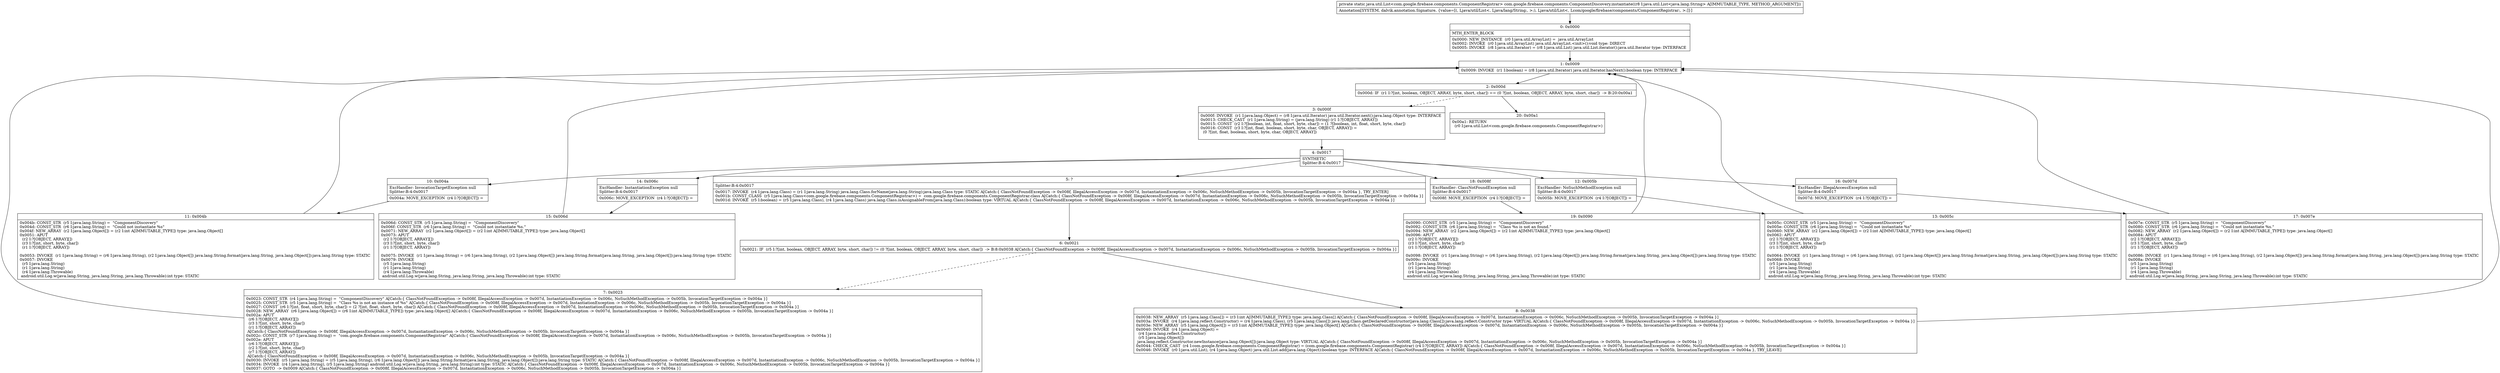 digraph "CFG forcom.google.firebase.components.ComponentDiscovery.instantiate(Ljava\/util\/List;)Ljava\/util\/List;" {
Node_0 [shape=record,label="{0\:\ 0x0000|MTH_ENTER_BLOCK\l|0x0000: NEW_INSTANCE  (r0 I:java.util.ArrayList) =  java.util.ArrayList \l0x0002: INVOKE  (r0 I:java.util.ArrayList) java.util.ArrayList.\<init\>():void type: DIRECT \l0x0005: INVOKE  (r8 I:java.util.Iterator) = (r8 I:java.util.List) java.util.List.iterator():java.util.Iterator type: INTERFACE \l}"];
Node_1 [shape=record,label="{1\:\ 0x0009|0x0009: INVOKE  (r1 I:boolean) = (r8 I:java.util.Iterator) java.util.Iterator.hasNext():boolean type: INTERFACE \l}"];
Node_2 [shape=record,label="{2\:\ 0x000d|0x000d: IF  (r1 I:?[int, boolean, OBJECT, ARRAY, byte, short, char]) == (0 ?[int, boolean, OBJECT, ARRAY, byte, short, char])  \-\> B:20:0x00a1 \l}"];
Node_3 [shape=record,label="{3\:\ 0x000f|0x000f: INVOKE  (r1 I:java.lang.Object) = (r8 I:java.util.Iterator) java.util.Iterator.next():java.lang.Object type: INTERFACE \l0x0013: CHECK_CAST  (r1 I:java.lang.String) = (java.lang.String) (r1 I:?[OBJECT, ARRAY]) \l0x0015: CONST  (r2 I:?[boolean, int, float, short, byte, char]) = (1 ?[boolean, int, float, short, byte, char]) \l0x0016: CONST  (r3 I:?[int, float, boolean, short, byte, char, OBJECT, ARRAY]) = \l  (0 ?[int, float, boolean, short, byte, char, OBJECT, ARRAY])\l \l}"];
Node_4 [shape=record,label="{4\:\ 0x0017|SYNTHETIC\lSplitter:B:4:0x0017\l}"];
Node_5 [shape=record,label="{5\:\ ?|Splitter:B:4:0x0017\l|0x0017: INVOKE  (r4 I:java.lang.Class) = (r1 I:java.lang.String) java.lang.Class.forName(java.lang.String):java.lang.Class type: STATIC A[Catch:\{ ClassNotFoundException \-\> 0x008f, IllegalAccessException \-\> 0x007d, InstantiationException \-\> 0x006c, NoSuchMethodException \-\> 0x005b, InvocationTargetException \-\> 0x004a \}, TRY_ENTER]\l0x001b: CONST_CLASS  (r5 I:java.lang.Class\<com.google.firebase.components.ComponentRegistrar\>) =  com.google.firebase.components.ComponentRegistrar.class A[Catch:\{ ClassNotFoundException \-\> 0x008f, IllegalAccessException \-\> 0x007d, InstantiationException \-\> 0x006c, NoSuchMethodException \-\> 0x005b, InvocationTargetException \-\> 0x004a \}]\l0x001d: INVOKE  (r5 I:boolean) = (r5 I:java.lang.Class), (r4 I:java.lang.Class) java.lang.Class.isAssignableFrom(java.lang.Class):boolean type: VIRTUAL A[Catch:\{ ClassNotFoundException \-\> 0x008f, IllegalAccessException \-\> 0x007d, InstantiationException \-\> 0x006c, NoSuchMethodException \-\> 0x005b, InvocationTargetException \-\> 0x004a \}]\l}"];
Node_6 [shape=record,label="{6\:\ 0x0021|0x0021: IF  (r5 I:?[int, boolean, OBJECT, ARRAY, byte, short, char]) != (0 ?[int, boolean, OBJECT, ARRAY, byte, short, char])  \-\> B:8:0x0038 A[Catch:\{ ClassNotFoundException \-\> 0x008f, IllegalAccessException \-\> 0x007d, InstantiationException \-\> 0x006c, NoSuchMethodException \-\> 0x005b, InvocationTargetException \-\> 0x004a \}]\l}"];
Node_7 [shape=record,label="{7\:\ 0x0023|0x0023: CONST_STR  (r4 I:java.lang.String) =  \"ComponentDiscovery\" A[Catch:\{ ClassNotFoundException \-\> 0x008f, IllegalAccessException \-\> 0x007d, InstantiationException \-\> 0x006c, NoSuchMethodException \-\> 0x005b, InvocationTargetException \-\> 0x004a \}]\l0x0025: CONST_STR  (r5 I:java.lang.String) =  \"Class %s is not an instance of %s\" A[Catch:\{ ClassNotFoundException \-\> 0x008f, IllegalAccessException \-\> 0x007d, InstantiationException \-\> 0x006c, NoSuchMethodException \-\> 0x005b, InvocationTargetException \-\> 0x004a \}]\l0x0027: CONST  (r6 I:?[int, float, short, byte, char]) = (2 ?[int, float, short, byte, char]) A[Catch:\{ ClassNotFoundException \-\> 0x008f, IllegalAccessException \-\> 0x007d, InstantiationException \-\> 0x006c, NoSuchMethodException \-\> 0x005b, InvocationTargetException \-\> 0x004a \}]\l0x0028: NEW_ARRAY  (r6 I:java.lang.Object[]) = (r6 I:int A[IMMUTABLE_TYPE]) type: java.lang.Object[] A[Catch:\{ ClassNotFoundException \-\> 0x008f, IllegalAccessException \-\> 0x007d, InstantiationException \-\> 0x006c, NoSuchMethodException \-\> 0x005b, InvocationTargetException \-\> 0x004a \}]\l0x002a: APUT  \l  (r6 I:?[OBJECT, ARRAY][])\l  (r3 I:?[int, short, byte, char])\l  (r1 I:?[OBJECT, ARRAY])\l A[Catch:\{ ClassNotFoundException \-\> 0x008f, IllegalAccessException \-\> 0x007d, InstantiationException \-\> 0x006c, NoSuchMethodException \-\> 0x005b, InvocationTargetException \-\> 0x004a \}]\l0x002c: CONST_STR  (r7 I:java.lang.String) =  \"com.google.firebase.components.ComponentRegistrar\" A[Catch:\{ ClassNotFoundException \-\> 0x008f, IllegalAccessException \-\> 0x007d, InstantiationException \-\> 0x006c, NoSuchMethodException \-\> 0x005b, InvocationTargetException \-\> 0x004a \}]\l0x002e: APUT  \l  (r6 I:?[OBJECT, ARRAY][])\l  (r2 I:?[int, short, byte, char])\l  (r7 I:?[OBJECT, ARRAY])\l A[Catch:\{ ClassNotFoundException \-\> 0x008f, IllegalAccessException \-\> 0x007d, InstantiationException \-\> 0x006c, NoSuchMethodException \-\> 0x005b, InvocationTargetException \-\> 0x004a \}]\l0x0030: INVOKE  (r5 I:java.lang.String) = (r5 I:java.lang.String), (r6 I:java.lang.Object[]) java.lang.String.format(java.lang.String, java.lang.Object[]):java.lang.String type: STATIC A[Catch:\{ ClassNotFoundException \-\> 0x008f, IllegalAccessException \-\> 0x007d, InstantiationException \-\> 0x006c, NoSuchMethodException \-\> 0x005b, InvocationTargetException \-\> 0x004a \}]\l0x0034: INVOKE  (r4 I:java.lang.String), (r5 I:java.lang.String) android.util.Log.w(java.lang.String, java.lang.String):int type: STATIC A[Catch:\{ ClassNotFoundException \-\> 0x008f, IllegalAccessException \-\> 0x007d, InstantiationException \-\> 0x006c, NoSuchMethodException \-\> 0x005b, InvocationTargetException \-\> 0x004a \}]\l0x0037: GOTO  \-\> 0x0009 A[Catch:\{ ClassNotFoundException \-\> 0x008f, IllegalAccessException \-\> 0x007d, InstantiationException \-\> 0x006c, NoSuchMethodException \-\> 0x005b, InvocationTargetException \-\> 0x004a \}]\l}"];
Node_8 [shape=record,label="{8\:\ 0x0038|0x0038: NEW_ARRAY  (r5 I:java.lang.Class[]) = (r3 I:int A[IMMUTABLE_TYPE]) type: java.lang.Class[] A[Catch:\{ ClassNotFoundException \-\> 0x008f, IllegalAccessException \-\> 0x007d, InstantiationException \-\> 0x006c, NoSuchMethodException \-\> 0x005b, InvocationTargetException \-\> 0x004a \}]\l0x003a: INVOKE  (r4 I:java.lang.reflect.Constructor) = (r4 I:java.lang.Class), (r5 I:java.lang.Class[]) java.lang.Class.getDeclaredConstructor(java.lang.Class[]):java.lang.reflect.Constructor type: VIRTUAL A[Catch:\{ ClassNotFoundException \-\> 0x008f, IllegalAccessException \-\> 0x007d, InstantiationException \-\> 0x006c, NoSuchMethodException \-\> 0x005b, InvocationTargetException \-\> 0x004a \}]\l0x003e: NEW_ARRAY  (r5 I:java.lang.Object[]) = (r3 I:int A[IMMUTABLE_TYPE]) type: java.lang.Object[] A[Catch:\{ ClassNotFoundException \-\> 0x008f, IllegalAccessException \-\> 0x007d, InstantiationException \-\> 0x006c, NoSuchMethodException \-\> 0x005b, InvocationTargetException \-\> 0x004a \}]\l0x0040: INVOKE  (r4 I:java.lang.Object) = \l  (r4 I:java.lang.reflect.Constructor)\l  (r5 I:java.lang.Object[])\l java.lang.reflect.Constructor.newInstance(java.lang.Object[]):java.lang.Object type: VIRTUAL A[Catch:\{ ClassNotFoundException \-\> 0x008f, IllegalAccessException \-\> 0x007d, InstantiationException \-\> 0x006c, NoSuchMethodException \-\> 0x005b, InvocationTargetException \-\> 0x004a \}]\l0x0044: CHECK_CAST  (r4 I:com.google.firebase.components.ComponentRegistrar) = (com.google.firebase.components.ComponentRegistrar) (r4 I:?[OBJECT, ARRAY]) A[Catch:\{ ClassNotFoundException \-\> 0x008f, IllegalAccessException \-\> 0x007d, InstantiationException \-\> 0x006c, NoSuchMethodException \-\> 0x005b, InvocationTargetException \-\> 0x004a \}]\l0x0046: INVOKE  (r0 I:java.util.List), (r4 I:java.lang.Object) java.util.List.add(java.lang.Object):boolean type: INTERFACE A[Catch:\{ ClassNotFoundException \-\> 0x008f, IllegalAccessException \-\> 0x007d, InstantiationException \-\> 0x006c, NoSuchMethodException \-\> 0x005b, InvocationTargetException \-\> 0x004a \}, TRY_LEAVE]\l}"];
Node_10 [shape=record,label="{10\:\ 0x004a|ExcHandler: InvocationTargetException null\lSplitter:B:4:0x0017\l|0x004a: MOVE_EXCEPTION  (r4 I:?[OBJECT]) =  \l}"];
Node_11 [shape=record,label="{11\:\ 0x004b|0x004b: CONST_STR  (r5 I:java.lang.String) =  \"ComponentDiscovery\" \l0x004d: CONST_STR  (r6 I:java.lang.String) =  \"Could not instantiate %s\" \l0x004f: NEW_ARRAY  (r2 I:java.lang.Object[]) = (r2 I:int A[IMMUTABLE_TYPE]) type: java.lang.Object[] \l0x0051: APUT  \l  (r2 I:?[OBJECT, ARRAY][])\l  (r3 I:?[int, short, byte, char])\l  (r1 I:?[OBJECT, ARRAY])\l \l0x0053: INVOKE  (r1 I:java.lang.String) = (r6 I:java.lang.String), (r2 I:java.lang.Object[]) java.lang.String.format(java.lang.String, java.lang.Object[]):java.lang.String type: STATIC \l0x0057: INVOKE  \l  (r5 I:java.lang.String)\l  (r1 I:java.lang.String)\l  (r4 I:java.lang.Throwable)\l android.util.Log.w(java.lang.String, java.lang.String, java.lang.Throwable):int type: STATIC \l}"];
Node_12 [shape=record,label="{12\:\ 0x005b|ExcHandler: NoSuchMethodException null\lSplitter:B:4:0x0017\l|0x005b: MOVE_EXCEPTION  (r4 I:?[OBJECT]) =  \l}"];
Node_13 [shape=record,label="{13\:\ 0x005c|0x005c: CONST_STR  (r5 I:java.lang.String) =  \"ComponentDiscovery\" \l0x005e: CONST_STR  (r6 I:java.lang.String) =  \"Could not instantiate %s\" \l0x0060: NEW_ARRAY  (r2 I:java.lang.Object[]) = (r2 I:int A[IMMUTABLE_TYPE]) type: java.lang.Object[] \l0x0062: APUT  \l  (r2 I:?[OBJECT, ARRAY][])\l  (r3 I:?[int, short, byte, char])\l  (r1 I:?[OBJECT, ARRAY])\l \l0x0064: INVOKE  (r1 I:java.lang.String) = (r6 I:java.lang.String), (r2 I:java.lang.Object[]) java.lang.String.format(java.lang.String, java.lang.Object[]):java.lang.String type: STATIC \l0x0068: INVOKE  \l  (r5 I:java.lang.String)\l  (r1 I:java.lang.String)\l  (r4 I:java.lang.Throwable)\l android.util.Log.w(java.lang.String, java.lang.String, java.lang.Throwable):int type: STATIC \l}"];
Node_14 [shape=record,label="{14\:\ 0x006c|ExcHandler: InstantiationException null\lSplitter:B:4:0x0017\l|0x006c: MOVE_EXCEPTION  (r4 I:?[OBJECT]) =  \l}"];
Node_15 [shape=record,label="{15\:\ 0x006d|0x006d: CONST_STR  (r5 I:java.lang.String) =  \"ComponentDiscovery\" \l0x006f: CONST_STR  (r6 I:java.lang.String) =  \"Could not instantiate %s.\" \l0x0071: NEW_ARRAY  (r2 I:java.lang.Object[]) = (r2 I:int A[IMMUTABLE_TYPE]) type: java.lang.Object[] \l0x0073: APUT  \l  (r2 I:?[OBJECT, ARRAY][])\l  (r3 I:?[int, short, byte, char])\l  (r1 I:?[OBJECT, ARRAY])\l \l0x0075: INVOKE  (r1 I:java.lang.String) = (r6 I:java.lang.String), (r2 I:java.lang.Object[]) java.lang.String.format(java.lang.String, java.lang.Object[]):java.lang.String type: STATIC \l0x0079: INVOKE  \l  (r5 I:java.lang.String)\l  (r1 I:java.lang.String)\l  (r4 I:java.lang.Throwable)\l android.util.Log.w(java.lang.String, java.lang.String, java.lang.Throwable):int type: STATIC \l}"];
Node_16 [shape=record,label="{16\:\ 0x007d|ExcHandler: IllegalAccessException null\lSplitter:B:4:0x0017\l|0x007d: MOVE_EXCEPTION  (r4 I:?[OBJECT]) =  \l}"];
Node_17 [shape=record,label="{17\:\ 0x007e|0x007e: CONST_STR  (r5 I:java.lang.String) =  \"ComponentDiscovery\" \l0x0080: CONST_STR  (r6 I:java.lang.String) =  \"Could not instantiate %s.\" \l0x0082: NEW_ARRAY  (r2 I:java.lang.Object[]) = (r2 I:int A[IMMUTABLE_TYPE]) type: java.lang.Object[] \l0x0084: APUT  \l  (r2 I:?[OBJECT, ARRAY][])\l  (r3 I:?[int, short, byte, char])\l  (r1 I:?[OBJECT, ARRAY])\l \l0x0086: INVOKE  (r1 I:java.lang.String) = (r6 I:java.lang.String), (r2 I:java.lang.Object[]) java.lang.String.format(java.lang.String, java.lang.Object[]):java.lang.String type: STATIC \l0x008a: INVOKE  \l  (r5 I:java.lang.String)\l  (r1 I:java.lang.String)\l  (r4 I:java.lang.Throwable)\l android.util.Log.w(java.lang.String, java.lang.String, java.lang.Throwable):int type: STATIC \l}"];
Node_18 [shape=record,label="{18\:\ 0x008f|ExcHandler: ClassNotFoundException null\lSplitter:B:4:0x0017\l|0x008f: MOVE_EXCEPTION  (r4 I:?[OBJECT]) =  \l}"];
Node_19 [shape=record,label="{19\:\ 0x0090|0x0090: CONST_STR  (r5 I:java.lang.String) =  \"ComponentDiscovery\" \l0x0092: CONST_STR  (r6 I:java.lang.String) =  \"Class %s is not an found.\" \l0x0094: NEW_ARRAY  (r2 I:java.lang.Object[]) = (r2 I:int A[IMMUTABLE_TYPE]) type: java.lang.Object[] \l0x0096: APUT  \l  (r2 I:?[OBJECT, ARRAY][])\l  (r3 I:?[int, short, byte, char])\l  (r1 I:?[OBJECT, ARRAY])\l \l0x0098: INVOKE  (r1 I:java.lang.String) = (r6 I:java.lang.String), (r2 I:java.lang.Object[]) java.lang.String.format(java.lang.String, java.lang.Object[]):java.lang.String type: STATIC \l0x009c: INVOKE  \l  (r5 I:java.lang.String)\l  (r1 I:java.lang.String)\l  (r4 I:java.lang.Throwable)\l android.util.Log.w(java.lang.String, java.lang.String, java.lang.Throwable):int type: STATIC \l}"];
Node_20 [shape=record,label="{20\:\ 0x00a1|0x00a1: RETURN  \l  (r0 I:java.util.List\<com.google.firebase.components.ComponentRegistrar\>)\l \l}"];
MethodNode[shape=record,label="{private static java.util.List\<com.google.firebase.components.ComponentRegistrar\> com.google.firebase.components.ComponentDiscovery.instantiate((r8 I:java.util.List\<java.lang.String\> A[IMMUTABLE_TYPE, METHOD_ARGUMENT]))  | Annotation[SYSTEM, dalvik.annotation.Signature, \{value=[(, Ljava\/util\/List\<, Ljava\/lang\/String;, \>;), Ljava\/util\/List\<, Lcom\/google\/firebase\/components\/ComponentRegistrar;, \>;]\}]\l}"];
MethodNode -> Node_0;
Node_0 -> Node_1;
Node_1 -> Node_2;
Node_2 -> Node_3[style=dashed];
Node_2 -> Node_20;
Node_3 -> Node_4;
Node_4 -> Node_5;
Node_4 -> Node_18;
Node_4 -> Node_16;
Node_4 -> Node_14;
Node_4 -> Node_12;
Node_4 -> Node_10;
Node_5 -> Node_6;
Node_6 -> Node_7[style=dashed];
Node_6 -> Node_8;
Node_7 -> Node_1;
Node_8 -> Node_1;
Node_10 -> Node_11;
Node_11 -> Node_1;
Node_12 -> Node_13;
Node_13 -> Node_1;
Node_14 -> Node_15;
Node_15 -> Node_1;
Node_16 -> Node_17;
Node_17 -> Node_1;
Node_18 -> Node_19;
Node_19 -> Node_1;
}

